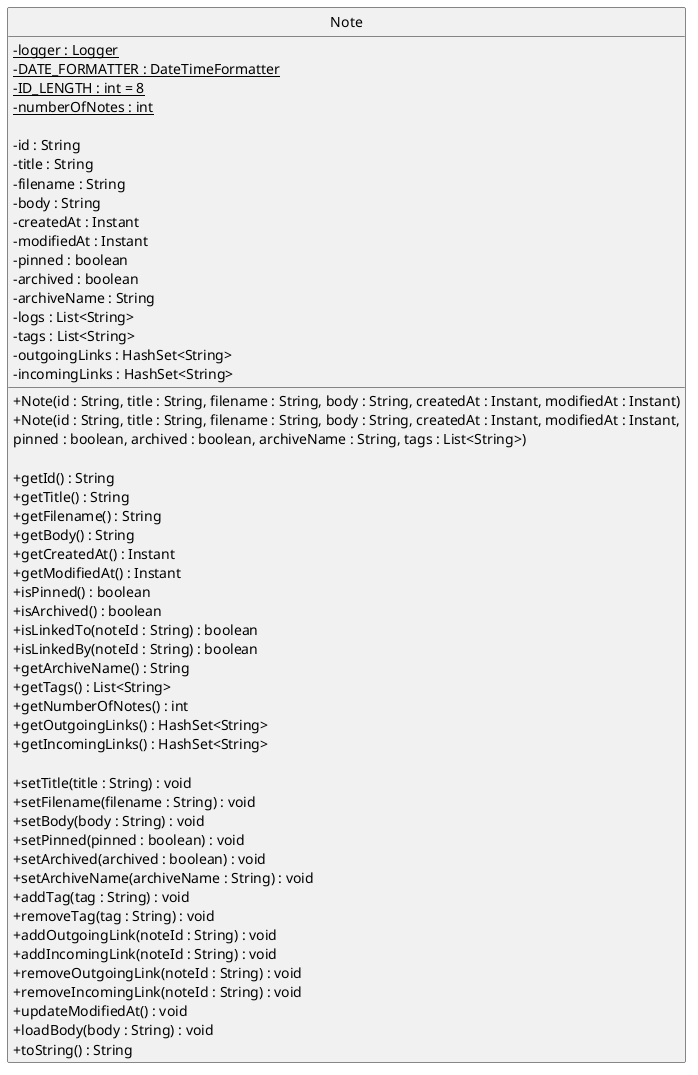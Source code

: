 @startuml NoteClass
skinparam classAttributeIconSize 0
hide circle
class Note {
    - {static}logger : Logger
    - {static}DATE_FORMATTER : DateTimeFormatter
    - {static}ID_LENGTH : int = 8
    - {static}numberOfNotes : int

    - id : String
    - title : String
    - filename : String
    - body : String
    - createdAt : Instant
    - modifiedAt : Instant
    - pinned : boolean
    - archived : boolean
    - archiveName : String
    - logs : List<String>
    - tags : List<String>
    - outgoingLinks : HashSet<String>
    - incomingLinks : HashSet<String>

    + Note(id : String, title : String, filename : String, body : String, createdAt : Instant, modifiedAt : Instant)
    + Note(id : String, title : String, filename : String, body : String, createdAt : Instant, modifiedAt : Instant,
           pinned : boolean, archived : boolean, archiveName : String, tags : List<String>)

    + getId() : String
    + getTitle() : String
    + getFilename() : String
    + getBody() : String
    + getCreatedAt() : Instant
    + getModifiedAt() : Instant
    + isPinned() : boolean
    + isArchived() : boolean
    + isLinkedTo(noteId : String) : boolean
    + isLinkedBy(noteId : String) : boolean
    + getArchiveName() : String
    + getTags() : List<String>
    + getNumberOfNotes() : int
    + getOutgoingLinks() : HashSet<String>
    + getIncomingLinks() : HashSet<String>

    + setTitle(title : String) : void
    + setFilename(filename : String) : void
    + setBody(body : String) : void
    + setPinned(pinned : boolean) : void
    + setArchived(archived : boolean) : void
    + setArchiveName(archiveName : String) : void
    + addTag(tag : String) : void
    + removeTag(tag : String) : void
    + addOutgoingLink(noteId : String) : void
    + addIncomingLink(noteId : String) : void
    + removeOutgoingLink(noteId : String) : void
    + removeIncomingLink(noteId : String) : void
    + updateModifiedAt() : void
    + loadBody(body : String) : void
    + toString() : String
}
@enduml